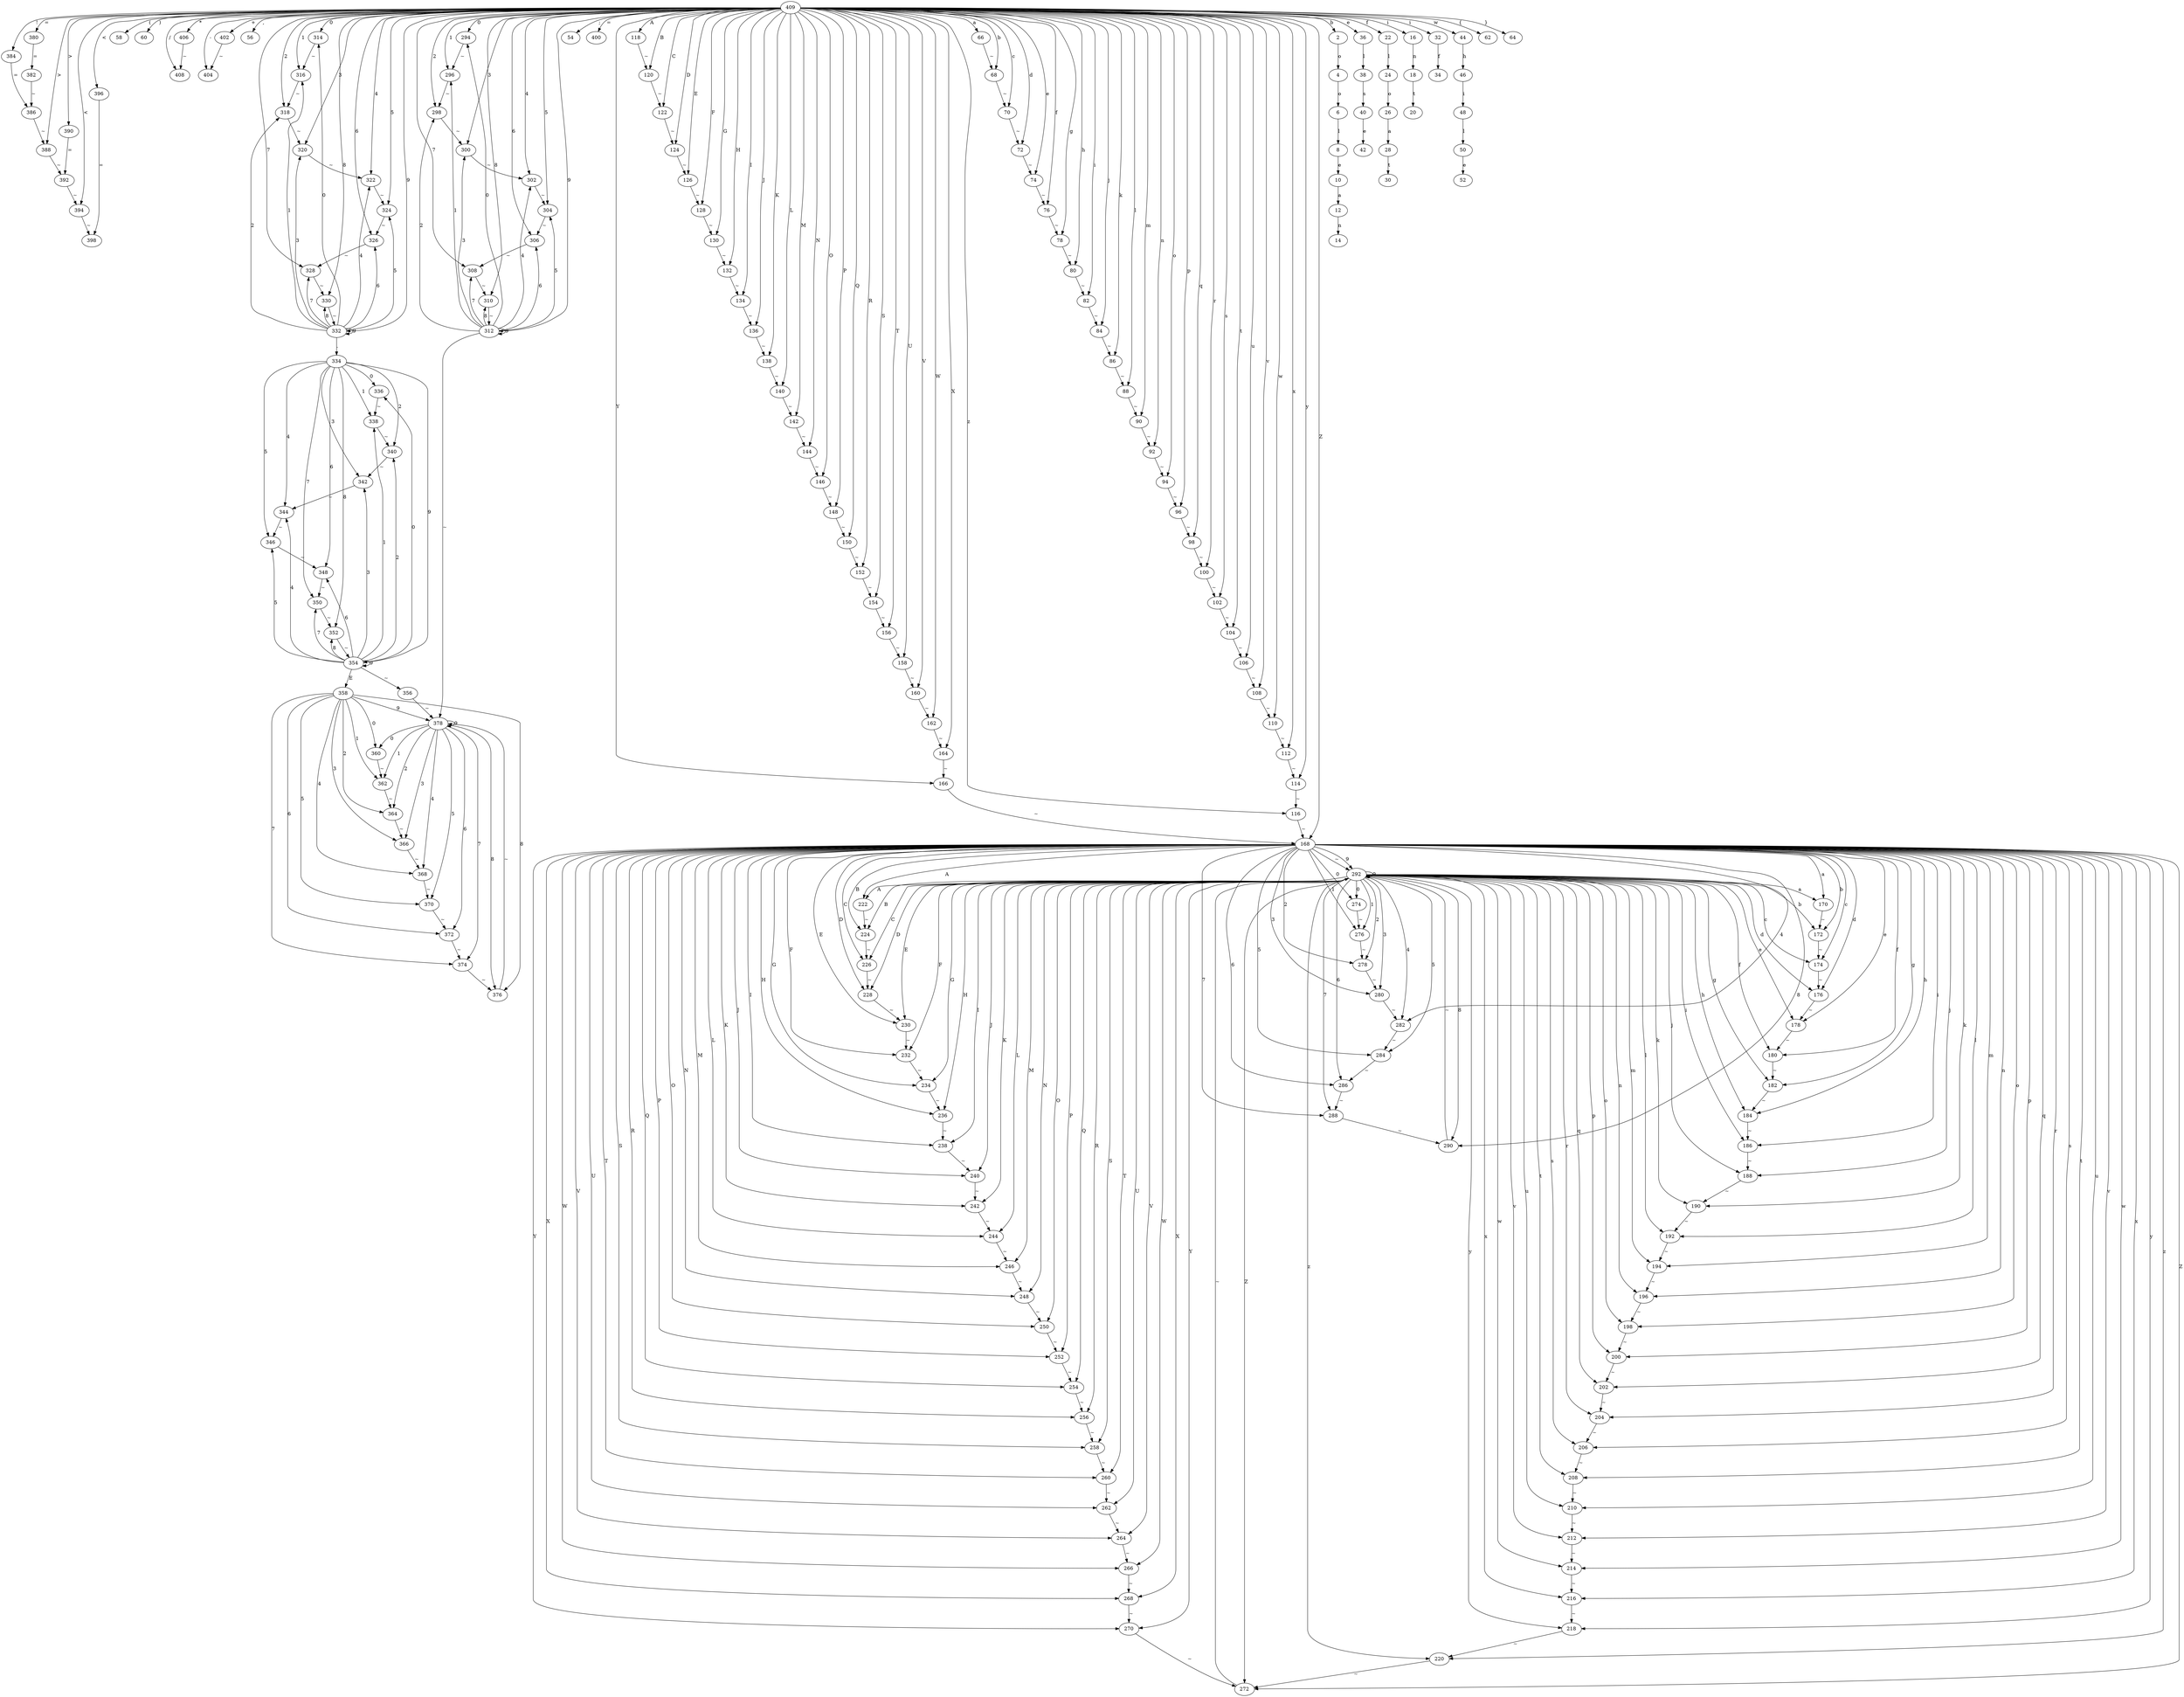 digraph Machine {
	409 -> 384 [ label = "!" ];
	409 -> 58 [ label = "(" ];
	409 -> 60 [ label = ")" ];
	409 -> 406 [ label = "*" ];
	409 -> 402 [ label = "+" ];
	409 -> 56 [ label = "," ];
	409 -> 404 [ label = "-" ];
	409 -> 408 [ label = "/" ];
	409 -> 294 [ label = "0" ];
	409 -> 314 [ label = "0" ];
	409 -> 296 [ label = "1" ];
	409 -> 316 [ label = "1" ];
	409 -> 298 [ label = "2" ];
	409 -> 318 [ label = "2" ];
	409 -> 300 [ label = "3" ];
	409 -> 320 [ label = "3" ];
	409 -> 302 [ label = "4" ];
	409 -> 322 [ label = "4" ];
	409 -> 304 [ label = "5" ];
	409 -> 324 [ label = "5" ];
	409 -> 306 [ label = "6" ];
	409 -> 326 [ label = "6" ];
	409 -> 308 [ label = "7" ];
	409 -> 328 [ label = "7" ];
	409 -> 310 [ label = "8" ];
	409 -> 330 [ label = "8" ];
	409 -> 312 [ label = "9" ];
	409 -> 332 [ label = "9" ];
	409 -> 54 [ label = ";" ];
	409 -> 394 [ label = "<" ];
	409 -> 396 [ label = "<" ];
	409 -> 380 [ label = "=" ];
	409 -> 400 [ label = "=" ];
	409 -> 388 [ label = ">" ];
	409 -> 390 [ label = ">" ];
	409 -> 118 [ label = "A" ];
	409 -> 120 [ label = "B" ];
	409 -> 122 [ label = "C" ];
	409 -> 124 [ label = "D" ];
	409 -> 126 [ label = "E" ];
	409 -> 128 [ label = "F" ];
	409 -> 130 [ label = "G" ];
	409 -> 132 [ label = "H" ];
	409 -> 134 [ label = "I" ];
	409 -> 136 [ label = "J" ];
	409 -> 138 [ label = "K" ];
	409 -> 140 [ label = "L" ];
	409 -> 142 [ label = "M" ];
	409 -> 144 [ label = "N" ];
	409 -> 146 [ label = "O" ];
	409 -> 148 [ label = "P" ];
	409 -> 150 [ label = "Q" ];
	409 -> 152 [ label = "R" ];
	409 -> 154 [ label = "S" ];
	409 -> 156 [ label = "T" ];
	409 -> 158 [ label = "U" ];
	409 -> 160 [ label = "V" ];
	409 -> 162 [ label = "W" ];
	409 -> 164 [ label = "X" ];
	409 -> 166 [ label = "Y" ];
	409 -> 168 [ label = "Z" ];
	409 -> 66 [ label = "a" ];
	409 -> 2 [ label = "b" ];
	409 -> 68 [ label = "b" ];
	409 -> 70 [ label = "c" ];
	409 -> 72 [ label = "d" ];
	409 -> 36 [ label = "e" ];
	409 -> 74 [ label = "e" ];
	409 -> 22 [ label = "f" ];
	409 -> 76 [ label = "f" ];
	409 -> 78 [ label = "g" ];
	409 -> 80 [ label = "h" ];
	409 -> 16 [ label = "i" ];
	409 -> 32 [ label = "i" ];
	409 -> 82 [ label = "i" ];
	409 -> 84 [ label = "j" ];
	409 -> 86 [ label = "k" ];
	409 -> 88 [ label = "l" ];
	409 -> 90 [ label = "m" ];
	409 -> 92 [ label = "n" ];
	409 -> 94 [ label = "o" ];
	409 -> 96 [ label = "p" ];
	409 -> 98 [ label = "q" ];
	409 -> 100 [ label = "r" ];
	409 -> 102 [ label = "s" ];
	409 -> 104 [ label = "t" ];
	409 -> 106 [ label = "u" ];
	409 -> 108 [ label = "v" ];
	409 -> 44 [ label = "w" ];
	409 -> 110 [ label = "w" ];
	409 -> 112 [ label = "x" ];
	409 -> 114 [ label = "y" ];
	409 -> 116 [ label = "z" ];
	409 -> 62 [ label = "{" ];
	409 -> 64 [ label = "}" ];
	116 -> 168 [ label = "~" ];
	114 -> 116 [ label = "~" ];
	112 -> 114 [ label = "~" ];
	110 -> 112 [ label = "~" ];
	44 -> 46 [ label = "h" ];
	46 -> 48 [ label = "i" ];
	48 -> 50 [ label = "l" ];
	50 -> 52 [ label = "e" ];
	108 -> 110 [ label = "~" ];
	106 -> 108 [ label = "~" ];
	104 -> 106 [ label = "~" ];
	102 -> 104 [ label = "~" ];
	100 -> 102 [ label = "~" ];
	98 -> 100 [ label = "~" ];
	96 -> 98 [ label = "~" ];
	94 -> 96 [ label = "~" ];
	92 -> 94 [ label = "~" ];
	90 -> 92 [ label = "~" ];
	88 -> 90 [ label = "~" ];
	86 -> 88 [ label = "~" ];
	84 -> 86 [ label = "~" ];
	82 -> 84 [ label = "~" ];
	32 -> 34 [ label = "f" ];
	16 -> 18 [ label = "n" ];
	18 -> 20 [ label = "t" ];
	80 -> 82 [ label = "~" ];
	78 -> 80 [ label = "~" ];
	76 -> 78 [ label = "~" ];
	22 -> 24 [ label = "l" ];
	24 -> 26 [ label = "o" ];
	26 -> 28 [ label = "a" ];
	28 -> 30 [ label = "t" ];
	74 -> 76 [ label = "~" ];
	36 -> 38 [ label = "l" ];
	38 -> 40 [ label = "s" ];
	40 -> 42 [ label = "e" ];
	72 -> 74 [ label = "~" ];
	70 -> 72 [ label = "~" ];
	68 -> 70 [ label = "~" ];
	2 -> 4 [ label = "o" ];
	4 -> 6 [ label = "o" ];
	6 -> 8 [ label = "l" ];
	8 -> 10 [ label = "e" ];
	10 -> 12 [ label = "a" ];
	12 -> 14 [ label = "n" ];
	66 -> 68 [ label = "~" ];
	168 -> 292 [ label = "~" ];
	168 -> 274 [ label = "0" ];
	168 -> 276 [ label = "1" ];
	168 -> 278 [ label = "2" ];
	168 -> 280 [ label = "3" ];
	168 -> 282 [ label = "4" ];
	168 -> 284 [ label = "5" ];
	168 -> 286 [ label = "6" ];
	168 -> 288 [ label = "7" ];
	168 -> 290 [ label = "8" ];
	168 -> 292 [ label = "9" ];
	168 -> 222 [ label = "A" ];
	168 -> 224 [ label = "B" ];
	168 -> 226 [ label = "C" ];
	168 -> 228 [ label = "D" ];
	168 -> 230 [ label = "E" ];
	168 -> 232 [ label = "F" ];
	168 -> 234 [ label = "G" ];
	168 -> 236 [ label = "H" ];
	168 -> 238 [ label = "I" ];
	168 -> 240 [ label = "J" ];
	168 -> 242 [ label = "K" ];
	168 -> 244 [ label = "L" ];
	168 -> 246 [ label = "M" ];
	168 -> 248 [ label = "N" ];
	168 -> 250 [ label = "O" ];
	168 -> 252 [ label = "P" ];
	168 -> 254 [ label = "Q" ];
	168 -> 256 [ label = "R" ];
	168 -> 258 [ label = "S" ];
	168 -> 260 [ label = "T" ];
	168 -> 262 [ label = "U" ];
	168 -> 264 [ label = "V" ];
	168 -> 266 [ label = "W" ];
	168 -> 268 [ label = "X" ];
	168 -> 270 [ label = "Y" ];
	168 -> 272 [ label = "Z" ];
	168 -> 170 [ label = "a" ];
	168 -> 172 [ label = "b" ];
	168 -> 174 [ label = "c" ];
	168 -> 176 [ label = "d" ];
	168 -> 178 [ label = "e" ];
	168 -> 180 [ label = "f" ];
	168 -> 182 [ label = "g" ];
	168 -> 184 [ label = "h" ];
	168 -> 186 [ label = "i" ];
	168 -> 188 [ label = "j" ];
	168 -> 190 [ label = "k" ];
	168 -> 192 [ label = "l" ];
	168 -> 194 [ label = "m" ];
	168 -> 196 [ label = "n" ];
	168 -> 198 [ label = "o" ];
	168 -> 200 [ label = "p" ];
	168 -> 202 [ label = "q" ];
	168 -> 204 [ label = "r" ];
	168 -> 206 [ label = "s" ];
	168 -> 208 [ label = "t" ];
	168 -> 210 [ label = "u" ];
	168 -> 212 [ label = "v" ];
	168 -> 214 [ label = "w" ];
	168 -> 216 [ label = "x" ];
	168 -> 218 [ label = "y" ];
	168 -> 220 [ label = "z" ];
	220 -> 272 [ label = "~" ];
	218 -> 220 [ label = "~" ];
	216 -> 218 [ label = "~" ];
	214 -> 216 [ label = "~" ];
	212 -> 214 [ label = "~" ];
	210 -> 212 [ label = "~" ];
	208 -> 210 [ label = "~" ];
	206 -> 208 [ label = "~" ];
	204 -> 206 [ label = "~" ];
	202 -> 204 [ label = "~" ];
	200 -> 202 [ label = "~" ];
	198 -> 200 [ label = "~" ];
	196 -> 198 [ label = "~" ];
	194 -> 196 [ label = "~" ];
	192 -> 194 [ label = "~" ];
	190 -> 192 [ label = "~" ];
	188 -> 190 [ label = "~" ];
	186 -> 188 [ label = "~" ];
	184 -> 186 [ label = "~" ];
	182 -> 184 [ label = "~" ];
	180 -> 182 [ label = "~" ];
	178 -> 180 [ label = "~" ];
	176 -> 178 [ label = "~" ];
	174 -> 176 [ label = "~" ];
	172 -> 174 [ label = "~" ];
	170 -> 172 [ label = "~" ];
	272 -> 292 [ label = "~" ];
	270 -> 272 [ label = "~" ];
	268 -> 270 [ label = "~" ];
	266 -> 268 [ label = "~" ];
	264 -> 266 [ label = "~" ];
	262 -> 264 [ label = "~" ];
	260 -> 262 [ label = "~" ];
	258 -> 260 [ label = "~" ];
	256 -> 258 [ label = "~" ];
	254 -> 256 [ label = "~" ];
	252 -> 254 [ label = "~" ];
	250 -> 252 [ label = "~" ];
	248 -> 250 [ label = "~" ];
	246 -> 248 [ label = "~" ];
	244 -> 246 [ label = "~" ];
	242 -> 244 [ label = "~" ];
	240 -> 242 [ label = "~" ];
	238 -> 240 [ label = "~" ];
	236 -> 238 [ label = "~" ];
	234 -> 236 [ label = "~" ];
	232 -> 234 [ label = "~" ];
	230 -> 232 [ label = "~" ];
	228 -> 230 [ label = "~" ];
	226 -> 228 [ label = "~" ];
	224 -> 226 [ label = "~" ];
	222 -> 224 [ label = "~" ];
	290 -> 292 [ label = "~" ];
	288 -> 290 [ label = "~" ];
	286 -> 288 [ label = "~" ];
	284 -> 286 [ label = "~" ];
	282 -> 284 [ label = "~" ];
	280 -> 282 [ label = "~" ];
	278 -> 280 [ label = "~" ];
	276 -> 278 [ label = "~" ];
	274 -> 276 [ label = "~" ];
	292 -> 274 [ label = "0" ];
	292 -> 276 [ label = "1" ];
	292 -> 278 [ label = "2" ];
	292 -> 280 [ label = "3" ];
	292 -> 282 [ label = "4" ];
	292 -> 284 [ label = "5" ];
	292 -> 286 [ label = "6" ];
	292 -> 288 [ label = "7" ];
	292 -> 290 [ label = "8" ];
	292 -> 292 [ label = "9" ];
	292 -> 222 [ label = "A" ];
	292 -> 224 [ label = "B" ];
	292 -> 226 [ label = "C" ];
	292 -> 228 [ label = "D" ];
	292 -> 230 [ label = "E" ];
	292 -> 232 [ label = "F" ];
	292 -> 234 [ label = "G" ];
	292 -> 236 [ label = "H" ];
	292 -> 238 [ label = "I" ];
	292 -> 240 [ label = "J" ];
	292 -> 242 [ label = "K" ];
	292 -> 244 [ label = "L" ];
	292 -> 246 [ label = "M" ];
	292 -> 248 [ label = "N" ];
	292 -> 250 [ label = "O" ];
	292 -> 252 [ label = "P" ];
	292 -> 254 [ label = "Q" ];
	292 -> 256 [ label = "R" ];
	292 -> 258 [ label = "S" ];
	292 -> 260 [ label = "T" ];
	292 -> 262 [ label = "U" ];
	292 -> 264 [ label = "V" ];
	292 -> 266 [ label = "W" ];
	292 -> 268 [ label = "X" ];
	292 -> 270 [ label = "Y" ];
	292 -> 272 [ label = "Z" ];
	292 -> 170 [ label = "a" ];
	292 -> 172 [ label = "b" ];
	292 -> 174 [ label = "c" ];
	292 -> 176 [ label = "d" ];
	292 -> 178 [ label = "e" ];
	292 -> 180 [ label = "f" ];
	292 -> 182 [ label = "g" ];
	292 -> 184 [ label = "h" ];
	292 -> 186 [ label = "i" ];
	292 -> 188 [ label = "j" ];
	292 -> 190 [ label = "k" ];
	292 -> 192 [ label = "l" ];
	292 -> 194 [ label = "m" ];
	292 -> 196 [ label = "n" ];
	292 -> 198 [ label = "o" ];
	292 -> 200 [ label = "p" ];
	292 -> 202 [ label = "q" ];
	292 -> 204 [ label = "r" ];
	292 -> 206 [ label = "s" ];
	292 -> 208 [ label = "t" ];
	292 -> 210 [ label = "u" ];
	292 -> 212 [ label = "v" ];
	292 -> 214 [ label = "w" ];
	292 -> 216 [ label = "x" ];
	292 -> 218 [ label = "y" ];
	292 -> 220 [ label = "z" ];
	166 -> 168 [ label = "~" ];
	164 -> 166 [ label = "~" ];
	162 -> 164 [ label = "~" ];
	160 -> 162 [ label = "~" ];
	158 -> 160 [ label = "~" ];
	156 -> 158 [ label = "~" ];
	154 -> 156 [ label = "~" ];
	152 -> 154 [ label = "~" ];
	150 -> 152 [ label = "~" ];
	148 -> 150 [ label = "~" ];
	146 -> 148 [ label = "~" ];
	144 -> 146 [ label = "~" ];
	142 -> 144 [ label = "~" ];
	140 -> 142 [ label = "~" ];
	138 -> 140 [ label = "~" ];
	136 -> 138 [ label = "~" ];
	134 -> 136 [ label = "~" ];
	132 -> 134 [ label = "~" ];
	130 -> 132 [ label = "~" ];
	128 -> 130 [ label = "~" ];
	126 -> 128 [ label = "~" ];
	124 -> 126 [ label = "~" ];
	122 -> 124 [ label = "~" ];
	120 -> 122 [ label = "~" ];
	118 -> 120 [ label = "~" ];
	390 -> 392 [ label = "=" ];
	392 -> 394 [ label = "~" ];
	388 -> 392 [ label = "~" ];
	380 -> 382 [ label = "=" ];
	382 -> 386 [ label = "~" ];
	386 -> 388 [ label = "~" ];
	396 -> 398 [ label = "=" ];
	394 -> 398 [ label = "~" ];
	332 -> 334 [ label = "." ];
	332 -> 314 [ label = "0" ];
	332 -> 316 [ label = "1" ];
	332 -> 318 [ label = "2" ];
	332 -> 320 [ label = "3" ];
	332 -> 322 [ label = "4" ];
	332 -> 324 [ label = "5" ];
	332 -> 326 [ label = "6" ];
	332 -> 328 [ label = "7" ];
	332 -> 330 [ label = "8" ];
	332 -> 332 [ label = "9" ];
	334 -> 336 [ label = "0" ];
	334 -> 338 [ label = "1" ];
	334 -> 340 [ label = "2" ];
	334 -> 342 [ label = "3" ];
	334 -> 344 [ label = "4" ];
	334 -> 346 [ label = "5" ];
	334 -> 348 [ label = "6" ];
	334 -> 350 [ label = "7" ];
	334 -> 352 [ label = "8" ];
	334 -> 354 [ label = "9" ];
	354 -> 356 [ label = "~" ];
	354 -> 336 [ label = "0" ];
	354 -> 338 [ label = "1" ];
	354 -> 340 [ label = "2" ];
	354 -> 342 [ label = "3" ];
	354 -> 344 [ label = "4" ];
	354 -> 346 [ label = "5" ];
	354 -> 348 [ label = "6" ];
	354 -> 350 [ label = "7" ];
	354 -> 352 [ label = "8" ];
	354 -> 354 [ label = "9" ];
	354 -> 358 [ label = "E" ];
	358 -> 360 [ label = "0" ];
	358 -> 362 [ label = "1" ];
	358 -> 364 [ label = "2" ];
	358 -> 366 [ label = "3" ];
	358 -> 368 [ label = "4" ];
	358 -> 370 [ label = "5" ];
	358 -> 372 [ label = "6" ];
	358 -> 374 [ label = "7" ];
	358 -> 376 [ label = "8" ];
	358 -> 378 [ label = "9" ];
	378 -> 360 [ label = "0" ];
	378 -> 362 [ label = "1" ];
	378 -> 364 [ label = "2" ];
	378 -> 366 [ label = "3" ];
	378 -> 368 [ label = "4" ];
	378 -> 370 [ label = "5" ];
	378 -> 372 [ label = "6" ];
	378 -> 374 [ label = "7" ];
	378 -> 376 [ label = "8" ];
	378 -> 378 [ label = "9" ];
	376 -> 378 [ label = "~" ];
	374 -> 376 [ label = "~" ];
	372 -> 374 [ label = "~" ];
	370 -> 372 [ label = "~" ];
	368 -> 370 [ label = "~" ];
	366 -> 368 [ label = "~" ];
	364 -> 366 [ label = "~" ];
	362 -> 364 [ label = "~" ];
	360 -> 362 [ label = "~" ];
	356 -> 378 [ label = "~" ];
	352 -> 354 [ label = "~" ];
	350 -> 352 [ label = "~" ];
	348 -> 350 [ label = "~" ];
	346 -> 348 [ label = "~" ];
	344 -> 346 [ label = "~" ];
	342 -> 344 [ label = "~" ];
	340 -> 342 [ label = "~" ];
	338 -> 340 [ label = "~" ];
	336 -> 338 [ label = "~" ];
	312 -> 378 [ label = "~" ];
	312 -> 294 [ label = "0" ];
	312 -> 296 [ label = "1" ];
	312 -> 298 [ label = "2" ];
	312 -> 300 [ label = "3" ];
	312 -> 302 [ label = "4" ];
	312 -> 304 [ label = "5" ];
	312 -> 306 [ label = "6" ];
	312 -> 308 [ label = "7" ];
	312 -> 310 [ label = "8" ];
	312 -> 312 [ label = "9" ];
	330 -> 332 [ label = "~" ];
	310 -> 312 [ label = "~" ];
	328 -> 330 [ label = "~" ];
	308 -> 310 [ label = "~" ];
	326 -> 328 [ label = "~" ];
	306 -> 308 [ label = "~" ];
	324 -> 326 [ label = "~" ];
	304 -> 306 [ label = "~" ];
	322 -> 324 [ label = "~" ];
	302 -> 304 [ label = "~" ];
	320 -> 322 [ label = "~" ];
	300 -> 302 [ label = "~" ];
	318 -> 320 [ label = "~" ];
	298 -> 300 [ label = "~" ];
	316 -> 318 [ label = "~" ];
	296 -> 298 [ label = "~" ];
	314 -> 316 [ label = "~" ];
	294 -> 296 [ label = "~" ];
	402 -> 404 [ label = "~" ];
	406 -> 408 [ label = "~" ];
	384 -> 386 [ label = "=" ];
}
